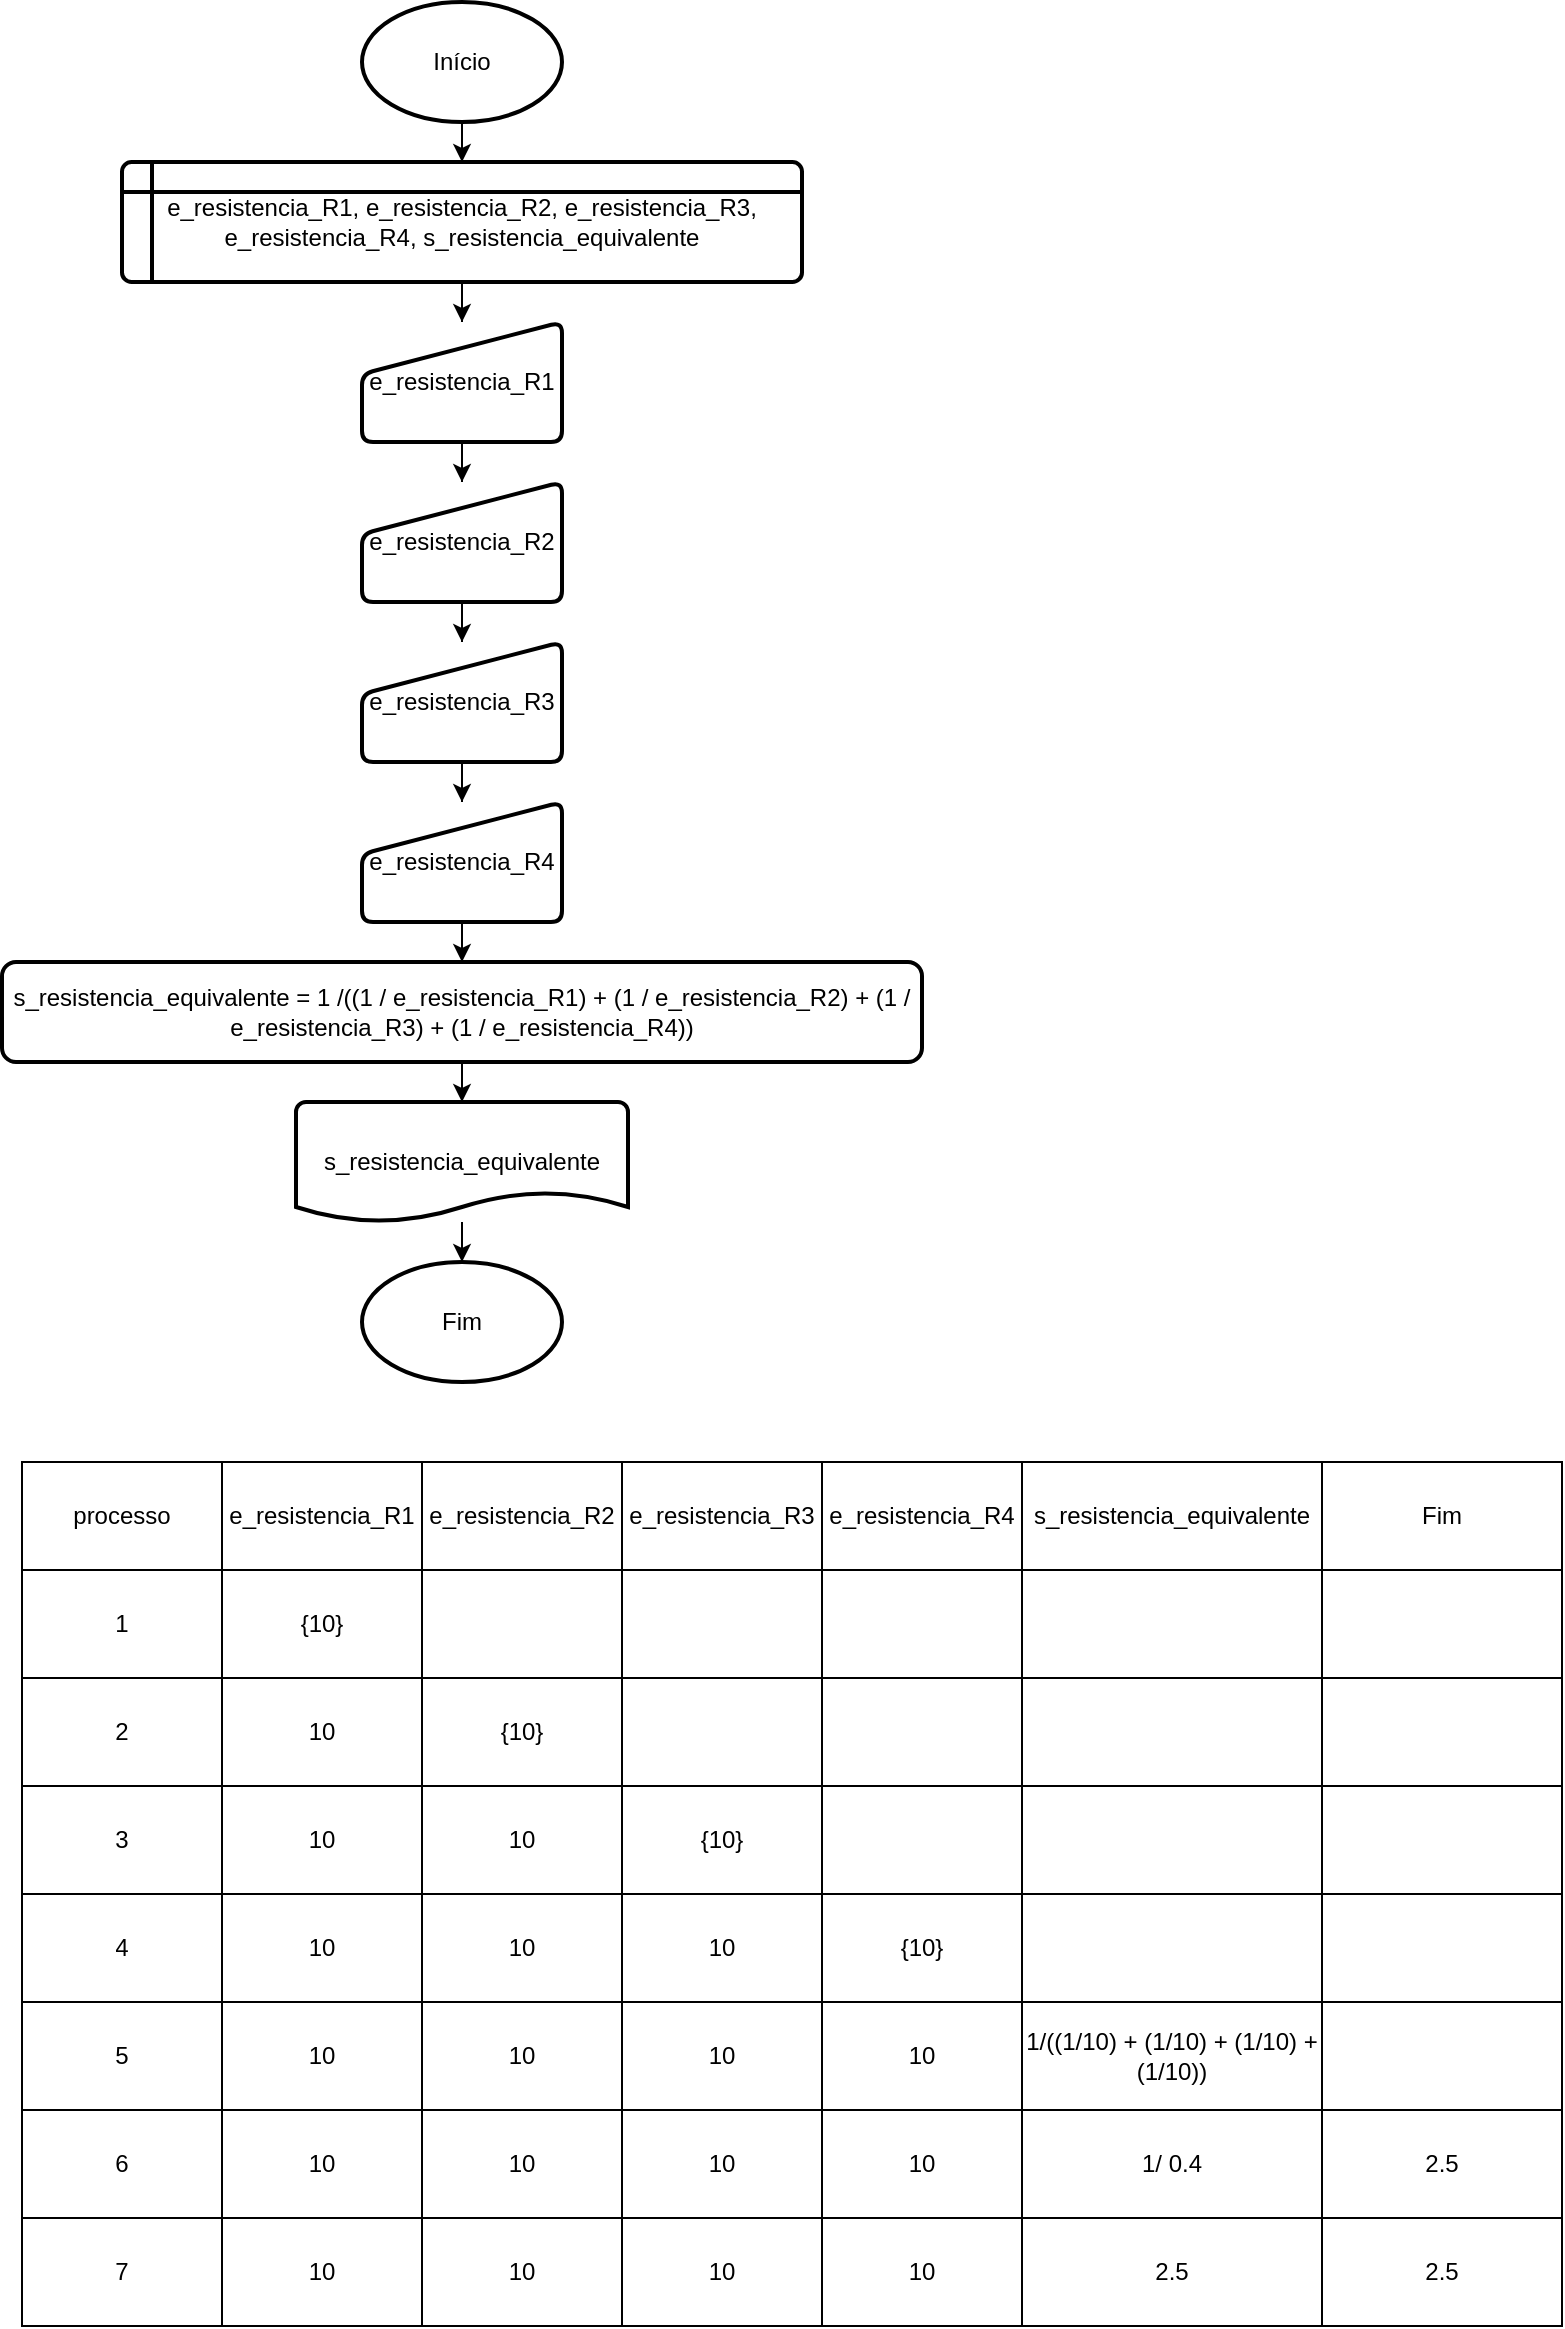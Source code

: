 <mxfile version="13.7.7" type="github"><diagram id="np2nF3Y7mybfbavOMOJQ" name="Page-1"><mxGraphModel dx="923" dy="375" grid="1" gridSize="10" guides="1" tooltips="1" connect="1" arrows="1" fold="1" page="1" pageScale="1" pageWidth="827" pageHeight="1169" math="0" shadow="0"><root><mxCell id="0"/><mxCell id="1" parent="0"/><mxCell id="bayfFChv06yQ4q1DIUiv-4" value="" style="edgeStyle=orthogonalEdgeStyle;rounded=0;orthogonalLoop=1;jettySize=auto;html=1;" edge="1" parent="1" source="bayfFChv06yQ4q1DIUiv-2" target="bayfFChv06yQ4q1DIUiv-3"><mxGeometry relative="1" as="geometry"/></mxCell><mxCell id="bayfFChv06yQ4q1DIUiv-2" value="Início" style="strokeWidth=2;html=1;shape=mxgraph.flowchart.start_1;whiteSpace=wrap;" vertex="1" parent="1"><mxGeometry x="340" y="20" width="100" height="60" as="geometry"/></mxCell><mxCell id="bayfFChv06yQ4q1DIUiv-9" value="" style="edgeStyle=orthogonalEdgeStyle;rounded=0;orthogonalLoop=1;jettySize=auto;html=1;" edge="1" parent="1" source="bayfFChv06yQ4q1DIUiv-3" target="bayfFChv06yQ4q1DIUiv-5"><mxGeometry relative="1" as="geometry"/></mxCell><mxCell id="bayfFChv06yQ4q1DIUiv-3" value="e_resistencia_R1, e_resistencia_R2, e_resistencia_R3, e_resistencia_R4, s_resistencia_equivalente" style="shape=internalStorage;whiteSpace=wrap;html=1;dx=15;dy=15;rounded=1;arcSize=8;strokeWidth=2;" vertex="1" parent="1"><mxGeometry x="220" y="100" width="340" height="60" as="geometry"/></mxCell><mxCell id="bayfFChv06yQ4q1DIUiv-10" value="" style="edgeStyle=orthogonalEdgeStyle;rounded=0;orthogonalLoop=1;jettySize=auto;html=1;" edge="1" parent="1" source="bayfFChv06yQ4q1DIUiv-5" target="bayfFChv06yQ4q1DIUiv-6"><mxGeometry relative="1" as="geometry"/></mxCell><mxCell id="bayfFChv06yQ4q1DIUiv-5" value="&lt;span&gt;e_resistencia_R1&lt;/span&gt;" style="html=1;strokeWidth=2;shape=manualInput;whiteSpace=wrap;rounded=1;size=26;arcSize=11;" vertex="1" parent="1"><mxGeometry x="340" y="180" width="100" height="60" as="geometry"/></mxCell><mxCell id="bayfFChv06yQ4q1DIUiv-11" value="" style="edgeStyle=orthogonalEdgeStyle;rounded=0;orthogonalLoop=1;jettySize=auto;html=1;" edge="1" parent="1" source="bayfFChv06yQ4q1DIUiv-6" target="bayfFChv06yQ4q1DIUiv-7"><mxGeometry relative="1" as="geometry"/></mxCell><mxCell id="bayfFChv06yQ4q1DIUiv-6" value="&lt;span&gt;e_resistencia_R2&lt;/span&gt;" style="html=1;strokeWidth=2;shape=manualInput;whiteSpace=wrap;rounded=1;size=26;arcSize=11;" vertex="1" parent="1"><mxGeometry x="340" y="260" width="100" height="60" as="geometry"/></mxCell><mxCell id="bayfFChv06yQ4q1DIUiv-13" value="" style="edgeStyle=orthogonalEdgeStyle;rounded=0;orthogonalLoop=1;jettySize=auto;html=1;" edge="1" parent="1" source="bayfFChv06yQ4q1DIUiv-7" target="bayfFChv06yQ4q1DIUiv-8"><mxGeometry relative="1" as="geometry"/></mxCell><mxCell id="bayfFChv06yQ4q1DIUiv-7" value="e_resistencia_R3" style="html=1;strokeWidth=2;shape=manualInput;whiteSpace=wrap;rounded=1;size=26;arcSize=11;" vertex="1" parent="1"><mxGeometry x="340" y="340" width="100" height="60" as="geometry"/></mxCell><mxCell id="bayfFChv06yQ4q1DIUiv-15" value="" style="edgeStyle=orthogonalEdgeStyle;rounded=0;orthogonalLoop=1;jettySize=auto;html=1;" edge="1" parent="1" source="bayfFChv06yQ4q1DIUiv-8" target="bayfFChv06yQ4q1DIUiv-14"><mxGeometry relative="1" as="geometry"/></mxCell><mxCell id="bayfFChv06yQ4q1DIUiv-8" value="e_resistencia_R4" style="html=1;strokeWidth=2;shape=manualInput;whiteSpace=wrap;rounded=1;size=26;arcSize=11;" vertex="1" parent="1"><mxGeometry x="340" y="420" width="100" height="60" as="geometry"/></mxCell><mxCell id="bayfFChv06yQ4q1DIUiv-17" value="" style="edgeStyle=orthogonalEdgeStyle;rounded=0;orthogonalLoop=1;jettySize=auto;html=1;" edge="1" parent="1" source="bayfFChv06yQ4q1DIUiv-14" target="bayfFChv06yQ4q1DIUiv-16"><mxGeometry relative="1" as="geometry"/></mxCell><mxCell id="bayfFChv06yQ4q1DIUiv-14" value="s_resistencia_equivalente = 1 /((1 / e_resistencia_R1) + (1 / e_resistencia_R2) + (1 / e_resistencia_R3) + (1 / e_resistencia_R4))&lt;br&gt;" style="rounded=1;whiteSpace=wrap;html=1;absoluteArcSize=1;arcSize=14;strokeWidth=2;" vertex="1" parent="1"><mxGeometry x="160" y="500" width="460" height="50" as="geometry"/></mxCell><mxCell id="bayfFChv06yQ4q1DIUiv-84" value="" style="edgeStyle=orthogonalEdgeStyle;rounded=0;orthogonalLoop=1;jettySize=auto;html=1;" edge="1" parent="1" source="bayfFChv06yQ4q1DIUiv-16" target="bayfFChv06yQ4q1DIUiv-83"><mxGeometry relative="1" as="geometry"/></mxCell><mxCell id="bayfFChv06yQ4q1DIUiv-16" value="s_resistencia_equivalente" style="strokeWidth=2;html=1;shape=mxgraph.flowchart.document2;whiteSpace=wrap;size=0.25;" vertex="1" parent="1"><mxGeometry x="307" y="570" width="166" height="60" as="geometry"/></mxCell><mxCell id="bayfFChv06yQ4q1DIUiv-83" value="Fim" style="strokeWidth=2;html=1;shape=mxgraph.flowchart.start_1;whiteSpace=wrap;" vertex="1" parent="1"><mxGeometry x="340" y="650" width="100" height="60" as="geometry"/></mxCell><mxCell id="bayfFChv06yQ4q1DIUiv-18" value="" style="shape=table;html=1;whiteSpace=wrap;startSize=0;container=1;collapsible=0;childLayout=tableLayout;" vertex="1" parent="1"><mxGeometry x="170" y="750" width="770" height="432" as="geometry"/></mxCell><mxCell id="bayfFChv06yQ4q1DIUiv-19" value="" style="shape=partialRectangle;html=1;whiteSpace=wrap;collapsible=0;dropTarget=0;pointerEvents=0;fillColor=none;top=0;left=0;bottom=0;right=0;points=[[0,0.5],[1,0.5]];portConstraint=eastwest;" vertex="1" parent="bayfFChv06yQ4q1DIUiv-18"><mxGeometry width="770" height="54" as="geometry"/></mxCell><mxCell id="bayfFChv06yQ4q1DIUiv-20" value="processo" style="shape=partialRectangle;html=1;whiteSpace=wrap;connectable=0;overflow=hidden;fillColor=none;top=0;left=0;bottom=0;right=0;" vertex="1" parent="bayfFChv06yQ4q1DIUiv-19"><mxGeometry width="100" height="54" as="geometry"/></mxCell><mxCell id="bayfFChv06yQ4q1DIUiv-21" value="e_resistencia_R1" style="shape=partialRectangle;html=1;whiteSpace=wrap;connectable=0;overflow=hidden;fillColor=none;top=0;left=0;bottom=0;right=0;" vertex="1" parent="bayfFChv06yQ4q1DIUiv-19"><mxGeometry x="100" width="100" height="54" as="geometry"/></mxCell><mxCell id="bayfFChv06yQ4q1DIUiv-22" value="&lt;span&gt;e_resistencia_R2&lt;/span&gt;" style="shape=partialRectangle;html=1;whiteSpace=wrap;connectable=0;overflow=hidden;fillColor=none;top=0;left=0;bottom=0;right=0;" vertex="1" parent="bayfFChv06yQ4q1DIUiv-19"><mxGeometry x="200" width="100" height="54" as="geometry"/></mxCell><mxCell id="bayfFChv06yQ4q1DIUiv-23" value="&lt;span&gt;e_resistencia_R3&lt;/span&gt;" style="shape=partialRectangle;html=1;whiteSpace=wrap;connectable=0;overflow=hidden;fillColor=none;top=0;left=0;bottom=0;right=0;" vertex="1" parent="bayfFChv06yQ4q1DIUiv-19"><mxGeometry x="300" width="100" height="54" as="geometry"/></mxCell><mxCell id="bayfFChv06yQ4q1DIUiv-24" value="&lt;span&gt;e_resistencia_R4&lt;/span&gt;" style="shape=partialRectangle;html=1;whiteSpace=wrap;connectable=0;overflow=hidden;fillColor=none;top=0;left=0;bottom=0;right=0;" vertex="1" parent="bayfFChv06yQ4q1DIUiv-19"><mxGeometry x="400" width="100" height="54" as="geometry"/></mxCell><mxCell id="bayfFChv06yQ4q1DIUiv-49" value="s_resistencia_equivalente" style="shape=partialRectangle;html=1;whiteSpace=wrap;connectable=0;overflow=hidden;fillColor=none;top=0;left=0;bottom=0;right=0;" vertex="1" parent="bayfFChv06yQ4q1DIUiv-19"><mxGeometry x="500" width="150" height="54" as="geometry"/></mxCell><mxCell id="bayfFChv06yQ4q1DIUiv-54" value="Fim" style="shape=partialRectangle;html=1;whiteSpace=wrap;connectable=0;overflow=hidden;fillColor=none;top=0;left=0;bottom=0;right=0;" vertex="1" parent="bayfFChv06yQ4q1DIUiv-19"><mxGeometry x="650" width="120" height="54" as="geometry"/></mxCell><mxCell id="bayfFChv06yQ4q1DIUiv-25" value="" style="shape=partialRectangle;html=1;whiteSpace=wrap;collapsible=0;dropTarget=0;pointerEvents=0;fillColor=none;top=0;left=0;bottom=0;right=0;points=[[0,0.5],[1,0.5]];portConstraint=eastwest;" vertex="1" parent="bayfFChv06yQ4q1DIUiv-18"><mxGeometry y="54" width="770" height="54" as="geometry"/></mxCell><mxCell id="bayfFChv06yQ4q1DIUiv-26" value="1" style="shape=partialRectangle;html=1;whiteSpace=wrap;connectable=0;overflow=hidden;fillColor=none;top=0;left=0;bottom=0;right=0;" vertex="1" parent="bayfFChv06yQ4q1DIUiv-25"><mxGeometry width="100" height="54" as="geometry"/></mxCell><mxCell id="bayfFChv06yQ4q1DIUiv-27" value="{10}" style="shape=partialRectangle;html=1;whiteSpace=wrap;connectable=0;overflow=hidden;fillColor=none;top=0;left=0;bottom=0;right=0;" vertex="1" parent="bayfFChv06yQ4q1DIUiv-25"><mxGeometry x="100" width="100" height="54" as="geometry"/></mxCell><mxCell id="bayfFChv06yQ4q1DIUiv-28" value="" style="shape=partialRectangle;html=1;whiteSpace=wrap;connectable=0;overflow=hidden;fillColor=none;top=0;left=0;bottom=0;right=0;" vertex="1" parent="bayfFChv06yQ4q1DIUiv-25"><mxGeometry x="200" width="100" height="54" as="geometry"/></mxCell><mxCell id="bayfFChv06yQ4q1DIUiv-29" value="" style="shape=partialRectangle;html=1;whiteSpace=wrap;connectable=0;overflow=hidden;fillColor=none;top=0;left=0;bottom=0;right=0;" vertex="1" parent="bayfFChv06yQ4q1DIUiv-25"><mxGeometry x="300" width="100" height="54" as="geometry"/></mxCell><mxCell id="bayfFChv06yQ4q1DIUiv-30" value="" style="shape=partialRectangle;html=1;whiteSpace=wrap;connectable=0;overflow=hidden;fillColor=none;top=0;left=0;bottom=0;right=0;" vertex="1" parent="bayfFChv06yQ4q1DIUiv-25"><mxGeometry x="400" width="100" height="54" as="geometry"/></mxCell><mxCell id="bayfFChv06yQ4q1DIUiv-50" style="shape=partialRectangle;html=1;whiteSpace=wrap;connectable=0;overflow=hidden;fillColor=none;top=0;left=0;bottom=0;right=0;" vertex="1" parent="bayfFChv06yQ4q1DIUiv-25"><mxGeometry x="500" width="150" height="54" as="geometry"/></mxCell><mxCell id="bayfFChv06yQ4q1DIUiv-55" style="shape=partialRectangle;html=1;whiteSpace=wrap;connectable=0;overflow=hidden;fillColor=none;top=0;left=0;bottom=0;right=0;" vertex="1" parent="bayfFChv06yQ4q1DIUiv-25"><mxGeometry x="650" width="120" height="54" as="geometry"/></mxCell><mxCell id="bayfFChv06yQ4q1DIUiv-31" value="" style="shape=partialRectangle;html=1;whiteSpace=wrap;collapsible=0;dropTarget=0;pointerEvents=0;fillColor=none;top=0;left=0;bottom=0;right=0;points=[[0,0.5],[1,0.5]];portConstraint=eastwest;" vertex="1" parent="bayfFChv06yQ4q1DIUiv-18"><mxGeometry y="108" width="770" height="54" as="geometry"/></mxCell><mxCell id="bayfFChv06yQ4q1DIUiv-32" value="2" style="shape=partialRectangle;html=1;whiteSpace=wrap;connectable=0;overflow=hidden;fillColor=none;top=0;left=0;bottom=0;right=0;" vertex="1" parent="bayfFChv06yQ4q1DIUiv-31"><mxGeometry width="100" height="54" as="geometry"/></mxCell><mxCell id="bayfFChv06yQ4q1DIUiv-33" value="10" style="shape=partialRectangle;html=1;whiteSpace=wrap;connectable=0;overflow=hidden;fillColor=none;top=0;left=0;bottom=0;right=0;" vertex="1" parent="bayfFChv06yQ4q1DIUiv-31"><mxGeometry x="100" width="100" height="54" as="geometry"/></mxCell><mxCell id="bayfFChv06yQ4q1DIUiv-34" value="&lt;span&gt;{10}&lt;/span&gt;" style="shape=partialRectangle;html=1;whiteSpace=wrap;connectable=0;overflow=hidden;fillColor=none;top=0;left=0;bottom=0;right=0;" vertex="1" parent="bayfFChv06yQ4q1DIUiv-31"><mxGeometry x="200" width="100" height="54" as="geometry"/></mxCell><mxCell id="bayfFChv06yQ4q1DIUiv-35" value="" style="shape=partialRectangle;html=1;whiteSpace=wrap;connectable=0;overflow=hidden;fillColor=none;top=0;left=0;bottom=0;right=0;" vertex="1" parent="bayfFChv06yQ4q1DIUiv-31"><mxGeometry x="300" width="100" height="54" as="geometry"/></mxCell><mxCell id="bayfFChv06yQ4q1DIUiv-36" value="" style="shape=partialRectangle;html=1;whiteSpace=wrap;connectable=0;overflow=hidden;fillColor=none;top=0;left=0;bottom=0;right=0;" vertex="1" parent="bayfFChv06yQ4q1DIUiv-31"><mxGeometry x="400" width="100" height="54" as="geometry"/></mxCell><mxCell id="bayfFChv06yQ4q1DIUiv-51" style="shape=partialRectangle;html=1;whiteSpace=wrap;connectable=0;overflow=hidden;fillColor=none;top=0;left=0;bottom=0;right=0;" vertex="1" parent="bayfFChv06yQ4q1DIUiv-31"><mxGeometry x="500" width="150" height="54" as="geometry"/></mxCell><mxCell id="bayfFChv06yQ4q1DIUiv-56" style="shape=partialRectangle;html=1;whiteSpace=wrap;connectable=0;overflow=hidden;fillColor=none;top=0;left=0;bottom=0;right=0;" vertex="1" parent="bayfFChv06yQ4q1DIUiv-31"><mxGeometry x="650" width="120" height="54" as="geometry"/></mxCell><mxCell id="bayfFChv06yQ4q1DIUiv-37" value="" style="shape=partialRectangle;html=1;whiteSpace=wrap;collapsible=0;dropTarget=0;pointerEvents=0;fillColor=none;top=0;left=0;bottom=0;right=0;points=[[0,0.5],[1,0.5]];portConstraint=eastwest;" vertex="1" parent="bayfFChv06yQ4q1DIUiv-18"><mxGeometry y="162" width="770" height="54" as="geometry"/></mxCell><mxCell id="bayfFChv06yQ4q1DIUiv-38" value="3" style="shape=partialRectangle;html=1;whiteSpace=wrap;connectable=0;overflow=hidden;fillColor=none;top=0;left=0;bottom=0;right=0;" vertex="1" parent="bayfFChv06yQ4q1DIUiv-37"><mxGeometry width="100" height="54" as="geometry"/></mxCell><mxCell id="bayfFChv06yQ4q1DIUiv-39" value="&lt;span&gt;10&lt;/span&gt;" style="shape=partialRectangle;html=1;whiteSpace=wrap;connectable=0;overflow=hidden;fillColor=none;top=0;left=0;bottom=0;right=0;" vertex="1" parent="bayfFChv06yQ4q1DIUiv-37"><mxGeometry x="100" width="100" height="54" as="geometry"/></mxCell><mxCell id="bayfFChv06yQ4q1DIUiv-40" value="&lt;span&gt;10&lt;/span&gt;" style="shape=partialRectangle;html=1;whiteSpace=wrap;connectable=0;overflow=hidden;fillColor=none;top=0;left=0;bottom=0;right=0;" vertex="1" parent="bayfFChv06yQ4q1DIUiv-37"><mxGeometry x="200" width="100" height="54" as="geometry"/></mxCell><mxCell id="bayfFChv06yQ4q1DIUiv-41" value="&lt;span&gt;{10}&lt;/span&gt;" style="shape=partialRectangle;html=1;whiteSpace=wrap;connectable=0;overflow=hidden;fillColor=none;top=0;left=0;bottom=0;right=0;" vertex="1" parent="bayfFChv06yQ4q1DIUiv-37"><mxGeometry x="300" width="100" height="54" as="geometry"/></mxCell><mxCell id="bayfFChv06yQ4q1DIUiv-42" value="" style="shape=partialRectangle;html=1;whiteSpace=wrap;connectable=0;overflow=hidden;fillColor=none;top=0;left=0;bottom=0;right=0;" vertex="1" parent="bayfFChv06yQ4q1DIUiv-37"><mxGeometry x="400" width="100" height="54" as="geometry"/></mxCell><mxCell id="bayfFChv06yQ4q1DIUiv-52" style="shape=partialRectangle;html=1;whiteSpace=wrap;connectable=0;overflow=hidden;fillColor=none;top=0;left=0;bottom=0;right=0;" vertex="1" parent="bayfFChv06yQ4q1DIUiv-37"><mxGeometry x="500" width="150" height="54" as="geometry"/></mxCell><mxCell id="bayfFChv06yQ4q1DIUiv-57" style="shape=partialRectangle;html=1;whiteSpace=wrap;connectable=0;overflow=hidden;fillColor=none;top=0;left=0;bottom=0;right=0;" vertex="1" parent="bayfFChv06yQ4q1DIUiv-37"><mxGeometry x="650" width="120" height="54" as="geometry"/></mxCell><mxCell id="bayfFChv06yQ4q1DIUiv-43" value="" style="shape=partialRectangle;html=1;whiteSpace=wrap;collapsible=0;dropTarget=0;pointerEvents=0;fillColor=none;top=0;left=0;bottom=0;right=0;points=[[0,0.5],[1,0.5]];portConstraint=eastwest;" vertex="1" parent="bayfFChv06yQ4q1DIUiv-18"><mxGeometry y="216" width="770" height="54" as="geometry"/></mxCell><mxCell id="bayfFChv06yQ4q1DIUiv-44" value="4" style="shape=partialRectangle;html=1;whiteSpace=wrap;connectable=0;overflow=hidden;fillColor=none;top=0;left=0;bottom=0;right=0;" vertex="1" parent="bayfFChv06yQ4q1DIUiv-43"><mxGeometry width="100" height="54" as="geometry"/></mxCell><mxCell id="bayfFChv06yQ4q1DIUiv-45" value="&lt;span&gt;10&lt;/span&gt;" style="shape=partialRectangle;html=1;whiteSpace=wrap;connectable=0;overflow=hidden;fillColor=none;top=0;left=0;bottom=0;right=0;" vertex="1" parent="bayfFChv06yQ4q1DIUiv-43"><mxGeometry x="100" width="100" height="54" as="geometry"/></mxCell><mxCell id="bayfFChv06yQ4q1DIUiv-46" value="&lt;span&gt;10&lt;/span&gt;" style="shape=partialRectangle;html=1;whiteSpace=wrap;connectable=0;overflow=hidden;fillColor=none;top=0;left=0;bottom=0;right=0;" vertex="1" parent="bayfFChv06yQ4q1DIUiv-43"><mxGeometry x="200" width="100" height="54" as="geometry"/></mxCell><mxCell id="bayfFChv06yQ4q1DIUiv-47" value="&lt;span&gt;10&lt;/span&gt;" style="shape=partialRectangle;html=1;whiteSpace=wrap;connectable=0;overflow=hidden;fillColor=none;top=0;left=0;bottom=0;right=0;" vertex="1" parent="bayfFChv06yQ4q1DIUiv-43"><mxGeometry x="300" width="100" height="54" as="geometry"/></mxCell><mxCell id="bayfFChv06yQ4q1DIUiv-48" value="&lt;span&gt;{10}&lt;/span&gt;" style="shape=partialRectangle;html=1;whiteSpace=wrap;connectable=0;overflow=hidden;fillColor=none;top=0;left=0;bottom=0;right=0;" vertex="1" parent="bayfFChv06yQ4q1DIUiv-43"><mxGeometry x="400" width="100" height="54" as="geometry"/></mxCell><mxCell id="bayfFChv06yQ4q1DIUiv-53" style="shape=partialRectangle;html=1;whiteSpace=wrap;connectable=0;overflow=hidden;fillColor=none;top=0;left=0;bottom=0;right=0;" vertex="1" parent="bayfFChv06yQ4q1DIUiv-43"><mxGeometry x="500" width="150" height="54" as="geometry"/></mxCell><mxCell id="bayfFChv06yQ4q1DIUiv-58" style="shape=partialRectangle;html=1;whiteSpace=wrap;connectable=0;overflow=hidden;fillColor=none;top=0;left=0;bottom=0;right=0;" vertex="1" parent="bayfFChv06yQ4q1DIUiv-43"><mxGeometry x="650" width="120" height="54" as="geometry"/></mxCell><mxCell id="bayfFChv06yQ4q1DIUiv-59" style="shape=partialRectangle;html=1;whiteSpace=wrap;collapsible=0;dropTarget=0;pointerEvents=0;fillColor=none;top=0;left=0;bottom=0;right=0;points=[[0,0.5],[1,0.5]];portConstraint=eastwest;" vertex="1" parent="bayfFChv06yQ4q1DIUiv-18"><mxGeometry y="270" width="770" height="54" as="geometry"/></mxCell><mxCell id="bayfFChv06yQ4q1DIUiv-60" value="5" style="shape=partialRectangle;html=1;whiteSpace=wrap;connectable=0;overflow=hidden;fillColor=none;top=0;left=0;bottom=0;right=0;" vertex="1" parent="bayfFChv06yQ4q1DIUiv-59"><mxGeometry width="100" height="54" as="geometry"/></mxCell><mxCell id="bayfFChv06yQ4q1DIUiv-61" value="&lt;span&gt;10&lt;/span&gt;" style="shape=partialRectangle;html=1;whiteSpace=wrap;connectable=0;overflow=hidden;fillColor=none;top=0;left=0;bottom=0;right=0;" vertex="1" parent="bayfFChv06yQ4q1DIUiv-59"><mxGeometry x="100" width="100" height="54" as="geometry"/></mxCell><mxCell id="bayfFChv06yQ4q1DIUiv-62" value="&lt;span&gt;10&lt;/span&gt;" style="shape=partialRectangle;html=1;whiteSpace=wrap;connectable=0;overflow=hidden;fillColor=none;top=0;left=0;bottom=0;right=0;" vertex="1" parent="bayfFChv06yQ4q1DIUiv-59"><mxGeometry x="200" width="100" height="54" as="geometry"/></mxCell><mxCell id="bayfFChv06yQ4q1DIUiv-63" value="&lt;span&gt;10&lt;/span&gt;" style="shape=partialRectangle;html=1;whiteSpace=wrap;connectable=0;overflow=hidden;fillColor=none;top=0;left=0;bottom=0;right=0;" vertex="1" parent="bayfFChv06yQ4q1DIUiv-59"><mxGeometry x="300" width="100" height="54" as="geometry"/></mxCell><mxCell id="bayfFChv06yQ4q1DIUiv-64" value="&lt;span&gt;10&lt;/span&gt;" style="shape=partialRectangle;html=1;whiteSpace=wrap;connectable=0;overflow=hidden;fillColor=none;top=0;left=0;bottom=0;right=0;" vertex="1" parent="bayfFChv06yQ4q1DIUiv-59"><mxGeometry x="400" width="100" height="54" as="geometry"/></mxCell><mxCell id="bayfFChv06yQ4q1DIUiv-65" value="1/((1/10) + (1/10) + (1/10) + (1/10))" style="shape=partialRectangle;html=1;whiteSpace=wrap;connectable=0;overflow=hidden;fillColor=none;top=0;left=0;bottom=0;right=0;" vertex="1" parent="bayfFChv06yQ4q1DIUiv-59"><mxGeometry x="500" width="150" height="54" as="geometry"/></mxCell><mxCell id="bayfFChv06yQ4q1DIUiv-66" style="shape=partialRectangle;html=1;whiteSpace=wrap;connectable=0;overflow=hidden;fillColor=none;top=0;left=0;bottom=0;right=0;" vertex="1" parent="bayfFChv06yQ4q1DIUiv-59"><mxGeometry x="650" width="120" height="54" as="geometry"/></mxCell><mxCell id="bayfFChv06yQ4q1DIUiv-67" style="shape=partialRectangle;html=1;whiteSpace=wrap;collapsible=0;dropTarget=0;pointerEvents=0;fillColor=none;top=0;left=0;bottom=0;right=0;points=[[0,0.5],[1,0.5]];portConstraint=eastwest;" vertex="1" parent="bayfFChv06yQ4q1DIUiv-18"><mxGeometry y="324" width="770" height="54" as="geometry"/></mxCell><mxCell id="bayfFChv06yQ4q1DIUiv-68" value="6" style="shape=partialRectangle;html=1;whiteSpace=wrap;connectable=0;overflow=hidden;fillColor=none;top=0;left=0;bottom=0;right=0;" vertex="1" parent="bayfFChv06yQ4q1DIUiv-67"><mxGeometry width="100" height="54" as="geometry"/></mxCell><mxCell id="bayfFChv06yQ4q1DIUiv-69" value="&lt;span&gt;10&lt;/span&gt;" style="shape=partialRectangle;html=1;whiteSpace=wrap;connectable=0;overflow=hidden;fillColor=none;top=0;left=0;bottom=0;right=0;" vertex="1" parent="bayfFChv06yQ4q1DIUiv-67"><mxGeometry x="100" width="100" height="54" as="geometry"/></mxCell><mxCell id="bayfFChv06yQ4q1DIUiv-70" value="&lt;span&gt;10&lt;/span&gt;" style="shape=partialRectangle;html=1;whiteSpace=wrap;connectable=0;overflow=hidden;fillColor=none;top=0;left=0;bottom=0;right=0;" vertex="1" parent="bayfFChv06yQ4q1DIUiv-67"><mxGeometry x="200" width="100" height="54" as="geometry"/></mxCell><mxCell id="bayfFChv06yQ4q1DIUiv-71" value="&lt;span&gt;10&lt;/span&gt;" style="shape=partialRectangle;html=1;whiteSpace=wrap;connectable=0;overflow=hidden;fillColor=none;top=0;left=0;bottom=0;right=0;" vertex="1" parent="bayfFChv06yQ4q1DIUiv-67"><mxGeometry x="300" width="100" height="54" as="geometry"/></mxCell><mxCell id="bayfFChv06yQ4q1DIUiv-72" value="&lt;span&gt;10&lt;/span&gt;" style="shape=partialRectangle;html=1;whiteSpace=wrap;connectable=0;overflow=hidden;fillColor=none;top=0;left=0;bottom=0;right=0;" vertex="1" parent="bayfFChv06yQ4q1DIUiv-67"><mxGeometry x="400" width="100" height="54" as="geometry"/></mxCell><mxCell id="bayfFChv06yQ4q1DIUiv-73" value="1/ 0.4" style="shape=partialRectangle;html=1;whiteSpace=wrap;connectable=0;overflow=hidden;fillColor=none;top=0;left=0;bottom=0;right=0;" vertex="1" parent="bayfFChv06yQ4q1DIUiv-67"><mxGeometry x="500" width="150" height="54" as="geometry"/></mxCell><mxCell id="bayfFChv06yQ4q1DIUiv-74" value="2.5" style="shape=partialRectangle;html=1;whiteSpace=wrap;connectable=0;overflow=hidden;fillColor=none;top=0;left=0;bottom=0;right=0;" vertex="1" parent="bayfFChv06yQ4q1DIUiv-67"><mxGeometry x="650" width="120" height="54" as="geometry"/></mxCell><mxCell id="bayfFChv06yQ4q1DIUiv-75" style="shape=partialRectangle;html=1;whiteSpace=wrap;collapsible=0;dropTarget=0;pointerEvents=0;fillColor=none;top=0;left=0;bottom=0;right=0;points=[[0,0.5],[1,0.5]];portConstraint=eastwest;" vertex="1" parent="bayfFChv06yQ4q1DIUiv-18"><mxGeometry y="378" width="770" height="54" as="geometry"/></mxCell><mxCell id="bayfFChv06yQ4q1DIUiv-76" value="7" style="shape=partialRectangle;html=1;whiteSpace=wrap;connectable=0;overflow=hidden;fillColor=none;top=0;left=0;bottom=0;right=0;" vertex="1" parent="bayfFChv06yQ4q1DIUiv-75"><mxGeometry width="100" height="54" as="geometry"/></mxCell><mxCell id="bayfFChv06yQ4q1DIUiv-77" value="&lt;span&gt;10&lt;/span&gt;" style="shape=partialRectangle;html=1;whiteSpace=wrap;connectable=0;overflow=hidden;fillColor=none;top=0;left=0;bottom=0;right=0;" vertex="1" parent="bayfFChv06yQ4q1DIUiv-75"><mxGeometry x="100" width="100" height="54" as="geometry"/></mxCell><mxCell id="bayfFChv06yQ4q1DIUiv-78" value="&lt;span&gt;10&lt;/span&gt;" style="shape=partialRectangle;html=1;whiteSpace=wrap;connectable=0;overflow=hidden;fillColor=none;top=0;left=0;bottom=0;right=0;" vertex="1" parent="bayfFChv06yQ4q1DIUiv-75"><mxGeometry x="200" width="100" height="54" as="geometry"/></mxCell><mxCell id="bayfFChv06yQ4q1DIUiv-79" value="&lt;span&gt;10&lt;/span&gt;" style="shape=partialRectangle;html=1;whiteSpace=wrap;connectable=0;overflow=hidden;fillColor=none;top=0;left=0;bottom=0;right=0;" vertex="1" parent="bayfFChv06yQ4q1DIUiv-75"><mxGeometry x="300" width="100" height="54" as="geometry"/></mxCell><mxCell id="bayfFChv06yQ4q1DIUiv-80" value="&lt;span&gt;10&lt;/span&gt;" style="shape=partialRectangle;html=1;whiteSpace=wrap;connectable=0;overflow=hidden;fillColor=none;top=0;left=0;bottom=0;right=0;" vertex="1" parent="bayfFChv06yQ4q1DIUiv-75"><mxGeometry x="400" width="100" height="54" as="geometry"/></mxCell><mxCell id="bayfFChv06yQ4q1DIUiv-81" value="2.5" style="shape=partialRectangle;html=1;whiteSpace=wrap;connectable=0;overflow=hidden;fillColor=none;top=0;left=0;bottom=0;right=0;" vertex="1" parent="bayfFChv06yQ4q1DIUiv-75"><mxGeometry x="500" width="150" height="54" as="geometry"/></mxCell><mxCell id="bayfFChv06yQ4q1DIUiv-82" value="2.5" style="shape=partialRectangle;html=1;whiteSpace=wrap;connectable=0;overflow=hidden;fillColor=none;top=0;left=0;bottom=0;right=0;" vertex="1" parent="bayfFChv06yQ4q1DIUiv-75"><mxGeometry x="650" width="120" height="54" as="geometry"/></mxCell></root></mxGraphModel></diagram></mxfile>